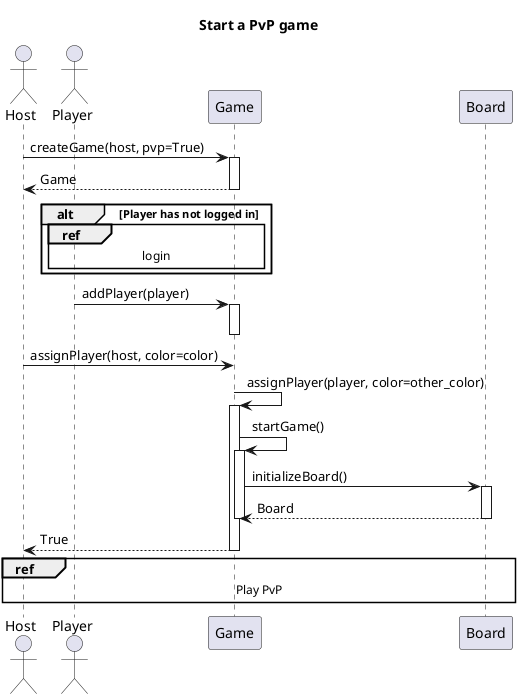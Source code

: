 @startuml

title Start a PvP game

actor Host
actor Player

Host -> Game : createGame(host, pvp=True)
activate Game
Game --> Host : Game
deactivate Game

alt Player has not logged in
   ref over Player, Game: login
end
Player -> Game : addPlayer(player)
activate Game
deactivate Game

    Host -> Game : assignPlayer(host, color=color)
    Game -> Game : assignPlayer(player, color=other_color)
    activate Game
    Game -> Game : startGame()
    activate Game
Game -> Board : initializeBoard()
activate Board
Board --> Game : Board
deactivate Board
    deactivate Game

Game --> Host: True
deactivate Game

ref over Host, Player, Game, Board : Play PvP

@enduml

